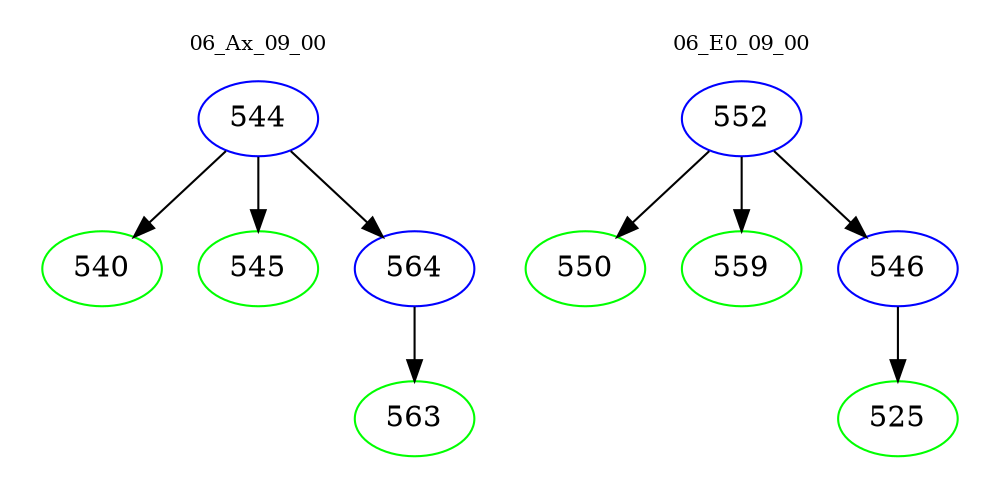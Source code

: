 digraph{
subgraph cluster_0 {
color = white
label = "06_Ax_09_00";
fontsize=10;
T0_544 [label="544", color="blue"]
T0_544 -> T0_540 [color="black"]
T0_540 [label="540", color="green"]
T0_544 -> T0_545 [color="black"]
T0_545 [label="545", color="green"]
T0_544 -> T0_564 [color="black"]
T0_564 [label="564", color="blue"]
T0_564 -> T0_563 [color="black"]
T0_563 [label="563", color="green"]
}
subgraph cluster_1 {
color = white
label = "06_E0_09_00";
fontsize=10;
T1_552 [label="552", color="blue"]
T1_552 -> T1_550 [color="black"]
T1_550 [label="550", color="green"]
T1_552 -> T1_559 [color="black"]
T1_559 [label="559", color="green"]
T1_552 -> T1_546 [color="black"]
T1_546 [label="546", color="blue"]
T1_546 -> T1_525 [color="black"]
T1_525 [label="525", color="green"]
}
}
